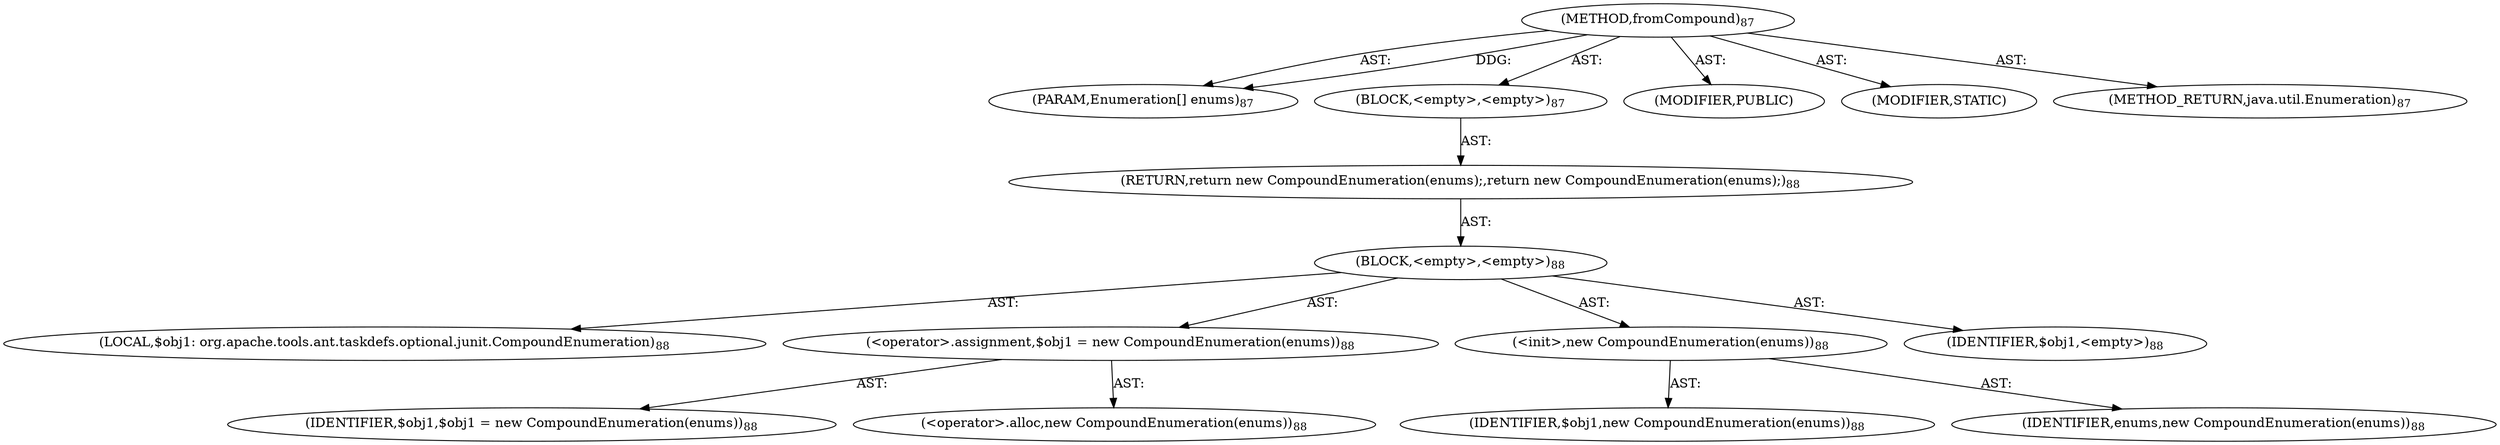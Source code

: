 digraph "fromCompound" {  
"111669149698" [label = <(METHOD,fromCompound)<SUB>87</SUB>> ]
"115964116998" [label = <(PARAM,Enumeration[] enums)<SUB>87</SUB>> ]
"25769803779" [label = <(BLOCK,&lt;empty&gt;,&lt;empty&gt;)<SUB>87</SUB>> ]
"146028888065" [label = <(RETURN,return new CompoundEnumeration(enums);,return new CompoundEnumeration(enums);)<SUB>88</SUB>> ]
"25769803780" [label = <(BLOCK,&lt;empty&gt;,&lt;empty&gt;)<SUB>88</SUB>> ]
"94489280513" [label = <(LOCAL,$obj1: org.apache.tools.ant.taskdefs.optional.junit.CompoundEnumeration)<SUB>88</SUB>> ]
"30064771075" [label = <(&lt;operator&gt;.assignment,$obj1 = new CompoundEnumeration(enums))<SUB>88</SUB>> ]
"68719476745" [label = <(IDENTIFIER,$obj1,$obj1 = new CompoundEnumeration(enums))<SUB>88</SUB>> ]
"30064771076" [label = <(&lt;operator&gt;.alloc,new CompoundEnumeration(enums))<SUB>88</SUB>> ]
"30064771077" [label = <(&lt;init&gt;,new CompoundEnumeration(enums))<SUB>88</SUB>> ]
"68719476746" [label = <(IDENTIFIER,$obj1,new CompoundEnumeration(enums))<SUB>88</SUB>> ]
"68719476747" [label = <(IDENTIFIER,enums,new CompoundEnumeration(enums))<SUB>88</SUB>> ]
"68719476748" [label = <(IDENTIFIER,$obj1,&lt;empty&gt;)<SUB>88</SUB>> ]
"133143986180" [label = <(MODIFIER,PUBLIC)> ]
"133143986181" [label = <(MODIFIER,STATIC)> ]
"128849018882" [label = <(METHOD_RETURN,java.util.Enumeration)<SUB>87</SUB>> ]
  "111669149698" -> "115964116998"  [ label = "AST: "] 
  "111669149698" -> "25769803779"  [ label = "AST: "] 
  "111669149698" -> "133143986180"  [ label = "AST: "] 
  "111669149698" -> "133143986181"  [ label = "AST: "] 
  "111669149698" -> "128849018882"  [ label = "AST: "] 
  "25769803779" -> "146028888065"  [ label = "AST: "] 
  "146028888065" -> "25769803780"  [ label = "AST: "] 
  "25769803780" -> "94489280513"  [ label = "AST: "] 
  "25769803780" -> "30064771075"  [ label = "AST: "] 
  "25769803780" -> "30064771077"  [ label = "AST: "] 
  "25769803780" -> "68719476748"  [ label = "AST: "] 
  "30064771075" -> "68719476745"  [ label = "AST: "] 
  "30064771075" -> "30064771076"  [ label = "AST: "] 
  "30064771077" -> "68719476746"  [ label = "AST: "] 
  "30064771077" -> "68719476747"  [ label = "AST: "] 
  "111669149698" -> "115964116998"  [ label = "DDG: "] 
}
